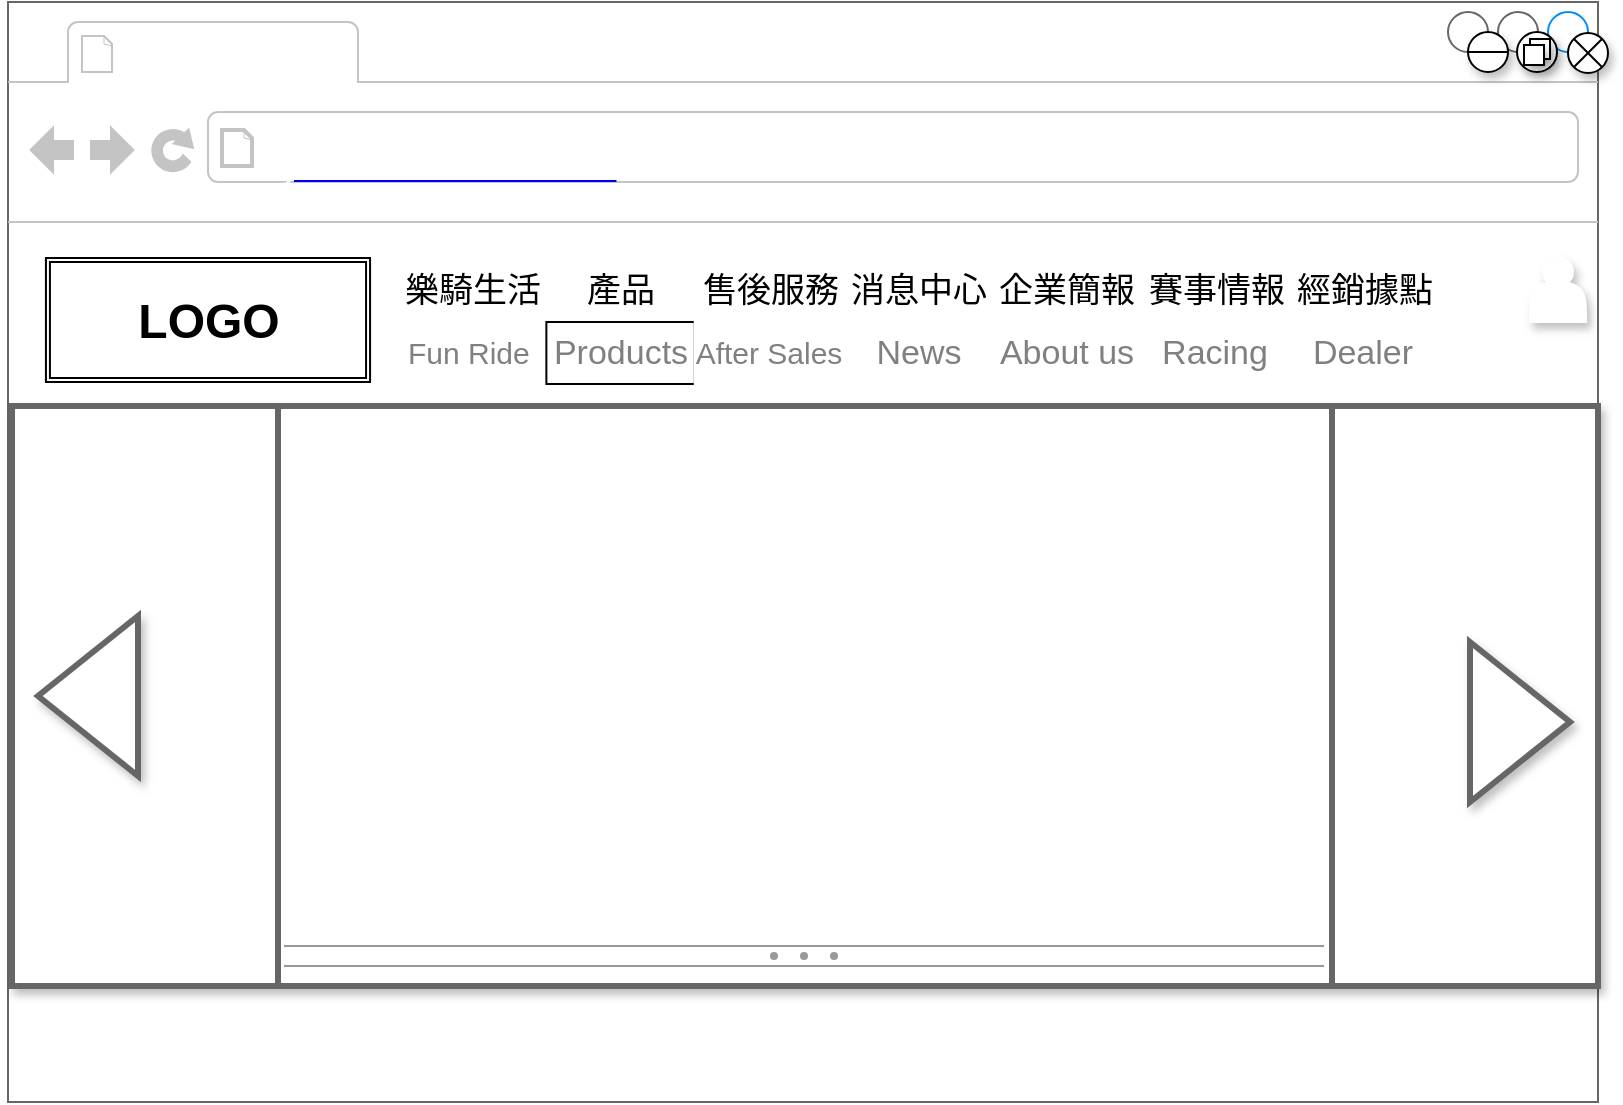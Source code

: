 <mxfile>
    <diagram id="L5m-tbIDf9zuestlk2K3" name="第1頁">
        <mxGraphModel dx="982" dy="1945" grid="1" gridSize="10" guides="1" tooltips="1" connect="1" arrows="1" fold="1" page="1" pageScale="1" pageWidth="827" pageHeight="1169" math="0" shadow="0">
            <root>
                <mxCell id="0"/>
                <mxCell id="1" parent="0"/>
                <mxCell id="97" value="" style="strokeWidth=1;shadow=0;dashed=0;align=center;html=1;shape=mxgraph.mockup.containers.browserWindow;rSize=0;strokeColor=#666666;strokeColor2=#008cff;strokeColor3=#c4c4c4;mainText=,;recursiveResize=0;movable=1;resizable=1;rotatable=1;deletable=1;editable=1;connectable=1;container=0;" vertex="1" parent="1">
                    <mxGeometry x="605" y="-400" width="795" height="550" as="geometry"/>
                </mxCell>
                <mxCell id="103" value="" style="shape=sumEllipse;perimeter=ellipsePerimeter;whiteSpace=wrap;html=1;backgroundOutline=1;shadow=1;fontSize=11;fontColor=#FFFFFF;" vertex="1" parent="1">
                    <mxGeometry x="1385" y="-384.5" width="20" height="20" as="geometry"/>
                </mxCell>
                <mxCell id="98" value="&lt;font color=&quot;#ffffff&quot; style=&quot;font-size: 11px;&quot;&gt;YAMAHA台灣山葉機車&lt;/font&gt;" style="strokeWidth=1;shadow=1;dashed=0;align=center;html=1;shape=mxgraph.mockup.containers.anchor;fontSize=17;fontColor=#666666;align=left;" vertex="1" parent="1">
                    <mxGeometry x="666" y="-377" width="130" height="26" as="geometry"/>
                </mxCell>
                <mxCell id="99" value="&lt;a href=&quot;https://www.yamaha-motor.com.tw/index.aspx&quot;&gt;&lt;font color=&quot;#ffffff&quot;&gt;yamaha-motor.com.tw&lt;/font&gt;&lt;/a&gt;" style="strokeWidth=1;shadow=0;dashed=0;align=center;html=1;shape=mxgraph.mockup.containers.anchor;rSize=0;fontSize=17;fontColor=#666666;align=left;" vertex="1" parent="1">
                    <mxGeometry x="740" y="-330" width="250" height="26" as="geometry"/>
                </mxCell>
                <mxCell id="105" value="" style="shape=lineEllipse;perimeter=ellipsePerimeter;whiteSpace=wrap;html=1;backgroundOutline=1;shadow=1;fontSize=11;fontColor=#FFFFFF;" vertex="1" parent="1">
                    <mxGeometry x="1335" y="-385" width="20" height="20" as="geometry"/>
                </mxCell>
                <mxCell id="114" value="" style="group" vertex="1" connectable="0" parent="1">
                    <mxGeometry x="1364" y="-381.5" width="16.5" height="16.5" as="geometry"/>
                </mxCell>
                <mxCell id="118" value="" style="ellipse;whiteSpace=wrap;html=1;aspect=fixed;shadow=1;fontSize=11;fontColor=#FFFFFF;" vertex="1" parent="114">
                    <mxGeometry x="-4.5" y="-3.5" width="20" height="20" as="geometry"/>
                </mxCell>
                <mxCell id="111" value="" style="rounded=0;whiteSpace=wrap;html=1;shadow=1;fontSize=11;fontColor=#FFFFFF;" vertex="1" parent="114">
                    <mxGeometry x="2" width="10" height="10" as="geometry"/>
                </mxCell>
                <mxCell id="112" value="" style="rounded=0;whiteSpace=wrap;html=1;shadow=1;fontSize=11;fontColor=#FFFFFF;" vertex="1" parent="114">
                    <mxGeometry x="-1" y="3" width="10" height="10" as="geometry"/>
                </mxCell>
                <mxCell id="145" value="" style="verticalLabelPosition=bottom;shadow=0;dashed=0;align=center;html=1;verticalAlign=top;strokeWidth=1;shape=mxgraph.mockup.misc.shoppingCart;strokeColor=#FFFFFF;fontSize=11;fontColor=#FFFFFF;" vertex="1" parent="1">
                    <mxGeometry x="1330.5" y="-272" width="31.6" height="32" as="geometry"/>
                </mxCell>
                <mxCell id="146" value="" style="shape=actor;whiteSpace=wrap;html=1;shadow=1;strokeColor=#FFFFFF;strokeWidth=3;fontSize=11;fontColor=#FFFFFF;" vertex="1" parent="1">
                    <mxGeometry x="1367" y="-271" width="26" height="30" as="geometry"/>
                </mxCell>
                <mxCell id="149" value="" style="group" vertex="1" connectable="0" parent="1">
                    <mxGeometry x="620" y="-272" width="170" height="62" as="geometry"/>
                </mxCell>
                <mxCell id="147" value="" style="shape=ext;double=1;rounded=0;whiteSpace=wrap;html=1;" vertex="1" parent="149">
                    <mxGeometry x="3.967" width="162.067" height="62.0" as="geometry"/>
                </mxCell>
                <mxCell id="148" value="LOGO" style="text;strokeColor=none;fillColor=none;html=1;fontSize=24;fontStyle=1;verticalAlign=middle;align=center;" vertex="1" parent="149">
                    <mxGeometry y="7.75" width="170" height="48.05" as="geometry"/>
                </mxCell>
                <mxCell id="150" value="" style="group" vertex="1" connectable="0" parent="1">
                    <mxGeometry x="800" y="-270" width="520" height="30" as="geometry"/>
                </mxCell>
                <mxCell id="120" value="樂騎生活" style="strokeWidth=1;shadow=0;dashed=0;align=center;html=1;shape=mxgraph.mockup.forms.rrect;rSize=0;fontSize=17;movable=1;resizable=1;rotatable=1;deletable=1;editable=1;connectable=1;strokeColor=#FFFFFF;" vertex="1" parent="150">
                    <mxGeometry width="74.285" height="30" as="geometry"/>
                </mxCell>
                <mxCell id="121" value="產品" style="strokeColor=#FFFFFF;fillColor=default;gradientColor=inherit;strokeWidth=1;shadow=0;dashed=0;align=center;html=1;shape=mxgraph.mockup.forms.rrect;rSize=0;fontSize=17;fontColor=default;movable=1;resizable=1;rotatable=1;deletable=1;editable=1;connectable=1;" vertex="1" parent="150">
                    <mxGeometry x="74.285" width="74.285" height="30" as="geometry"/>
                </mxCell>
                <mxCell id="122" value="售後服務" style="strokeColor=#FFFFFF;fillColor=default;gradientColor=inherit;strokeWidth=1;shadow=0;dashed=0;align=center;html=1;shape=mxgraph.mockup.forms.rrect;rSize=0;fontSize=17;fontColor=default;movable=1;resizable=1;rotatable=1;deletable=1;editable=1;connectable=1;" vertex="1" parent="150">
                    <mxGeometry x="148.57" width="74.285" height="30" as="geometry"/>
                </mxCell>
                <mxCell id="123" value="消息中心" style="strokeColor=#FFFFFF;fillColor=default;gradientColor=inherit;strokeWidth=1;shadow=0;dashed=0;align=center;html=1;shape=mxgraph.mockup.forms.rrect;rSize=0;fontSize=17;fontColor=default;movable=1;resizable=1;rotatable=1;deletable=1;editable=1;connectable=1;" vertex="1" parent="150">
                    <mxGeometry x="222.856" width="74.285" height="30" as="geometry"/>
                </mxCell>
                <mxCell id="124" value="企業簡報" style="strokeColor=#FFFFFF;fillColor=default;gradientColor=inherit;strokeWidth=1;shadow=0;dashed=0;align=center;html=1;shape=mxgraph.mockup.forms.rrect;rSize=0;fontSize=17;fontColor=default;movable=1;resizable=1;rotatable=1;deletable=1;editable=1;connectable=1;" vertex="1" parent="150">
                    <mxGeometry x="297.141" width="74.285" height="30" as="geometry"/>
                </mxCell>
                <mxCell id="125" value="賽事情報" style="strokeColor=#FFFFFF;fillColor=default;gradientColor=inherit;strokeWidth=1;shadow=0;dashed=0;align=center;html=1;shape=mxgraph.mockup.forms.rrect;rSize=0;fontSize=17;fontColor=default;movable=1;resizable=1;rotatable=1;deletable=1;editable=1;connectable=1;" vertex="1" parent="150">
                    <mxGeometry x="371.426" width="74.285" height="30" as="geometry"/>
                </mxCell>
                <mxCell id="137" value="經銷據點" style="strokeColor=#FFFFFF;fillColor=default;gradientColor=inherit;strokeWidth=1;shadow=0;dashed=0;align=center;html=1;shape=mxgraph.mockup.forms.rrect;rSize=0;fontSize=17;fontColor=default;movable=1;resizable=1;rotatable=1;deletable=1;editable=1;connectable=1;" vertex="1" parent="150">
                    <mxGeometry x="445.715" width="74.285" height="30" as="geometry"/>
                </mxCell>
                <mxCell id="152" value="&lt;font style=&quot;font-size: 15px;&quot; color=&quot;#808080&quot;&gt;Fun Ride&amp;nbsp;&lt;/font&gt;" style="strokeWidth=1;shadow=0;dashed=0;align=center;html=1;shape=mxgraph.mockup.forms.rrect;rSize=0;fontSize=17;movable=1;resizable=1;rotatable=1;deletable=1;editable=1;connectable=1;strokeColor=#FFFFFF;" vertex="1" parent="1">
                    <mxGeometry x="800" y="-240" width="74.191" height="31.0" as="geometry"/>
                </mxCell>
                <mxCell id="153" value="&lt;font color=&quot;#808080&quot;&gt;Products&lt;/font&gt;" style="strokeColor=default;fillColor=default;gradientColor=inherit;strokeWidth=1;shadow=0;dashed=0;align=center;html=1;shape=mxgraph.mockup.forms.rrect;rSize=0;fontSize=17;fontColor=default;movable=1;resizable=1;rotatable=1;deletable=1;editable=1;connectable=1;" vertex="1" parent="1">
                    <mxGeometry x="874.191" y="-240" width="74.191" height="31.0" as="geometry"/>
                </mxCell>
                <mxCell id="154" value="&lt;font color=&quot;#808080&quot; style=&quot;font-size: 15px;&quot;&gt;After Sales&lt;/font&gt;" style="strokeColor=#FFFFFF;fillColor=default;gradientColor=inherit;strokeWidth=1;shadow=0;dashed=0;align=center;html=1;shape=mxgraph.mockup.forms.rrect;rSize=0;fontSize=17;fontColor=default;movable=1;resizable=1;rotatable=1;deletable=1;editable=1;connectable=1;" vertex="1" parent="1">
                    <mxGeometry x="948.382" y="-240" width="74.191" height="31.0" as="geometry"/>
                </mxCell>
                <mxCell id="155" value="&lt;font color=&quot;#808080&quot;&gt;News&lt;/font&gt;" style="strokeColor=#FFFFFF;fillColor=default;gradientColor=inherit;strokeWidth=1;shadow=0;dashed=0;align=center;html=1;shape=mxgraph.mockup.forms.rrect;rSize=0;fontSize=17;fontColor=default;movable=1;resizable=1;rotatable=1;deletable=1;editable=1;connectable=1;" vertex="1" parent="1">
                    <mxGeometry x="1022.573" y="-240" width="74.191" height="31.0" as="geometry"/>
                </mxCell>
                <mxCell id="156" value="&lt;font color=&quot;#808080&quot;&gt;About us&lt;/font&gt;" style="strokeColor=#FFFFFF;fillColor=default;gradientColor=inherit;strokeWidth=1;shadow=0;dashed=0;align=center;html=1;shape=mxgraph.mockup.forms.rrect;rSize=0;fontSize=17;fontColor=default;movable=1;resizable=1;rotatable=1;deletable=1;editable=1;connectable=1;" vertex="1" parent="1">
                    <mxGeometry x="1096.764" y="-240" width="74.191" height="31.0" as="geometry"/>
                </mxCell>
                <mxCell id="157" value="&lt;font color=&quot;#808080&quot;&gt;Racing&lt;/font&gt;" style="strokeColor=#FFFFFF;fillColor=default;gradientColor=inherit;strokeWidth=1;shadow=0;dashed=0;align=center;html=1;shape=mxgraph.mockup.forms.rrect;rSize=0;fontSize=17;fontColor=default;movable=1;resizable=1;rotatable=1;deletable=1;editable=1;connectable=1;" vertex="1" parent="1">
                    <mxGeometry x="1170.955" y="-240" width="74.191" height="31.0" as="geometry"/>
                </mxCell>
                <mxCell id="158" value="&lt;font color=&quot;#808080&quot;&gt;Dealer&lt;/font&gt;" style="strokeColor=#FFFFFF;fillColor=default;gradientColor=inherit;strokeWidth=1;shadow=0;dashed=0;align=center;html=1;shape=mxgraph.mockup.forms.rrect;rSize=0;fontSize=17;fontColor=default;movable=1;resizable=1;rotatable=1;deletable=1;editable=1;connectable=1;" vertex="1" parent="1">
                    <mxGeometry x="1245.149" y="-240" width="74.191" height="31.0" as="geometry"/>
                </mxCell>
                <mxCell id="159" value="" style="shape=process;whiteSpace=wrap;html=1;backgroundOutline=1;shadow=1;strokeColor=#666666;strokeWidth=3;fontSize=15;fontColor=#808080;size=0.168;" vertex="1" parent="1">
                    <mxGeometry x="607" y="-198" width="793" height="290" as="geometry"/>
                </mxCell>
                <mxCell id="165" value="" style="triangle;whiteSpace=wrap;html=1;shadow=1;strokeColor=#666666;strokeWidth=3;fontSize=15;fontColor=#808080;rotation=-180;" vertex="1" parent="1">
                    <mxGeometry x="620" y="-93" width="50" height="80" as="geometry"/>
                </mxCell>
                <mxCell id="167" value="" style="triangle;whiteSpace=wrap;html=1;shadow=1;strokeColor=#666666;strokeWidth=3;fontSize=15;fontColor=#808080;rotation=0;" vertex="1" parent="1">
                    <mxGeometry x="1336" y="-80" width="50" height="80" as="geometry"/>
                </mxCell>
                <mxCell id="181" value="" style="verticalLabelPosition=bottom;shadow=0;dashed=0;align=center;html=1;verticalAlign=top;strokeWidth=1;shape=mxgraph.mockup.forms.splitter;strokeColor=#999999;fontSize=15;fontColor=#808080;" vertex="1" parent="1">
                    <mxGeometry x="743" y="62" width="520" height="30" as="geometry"/>
                </mxCell>
            </root>
        </mxGraphModel>
    </diagram>
</mxfile>
